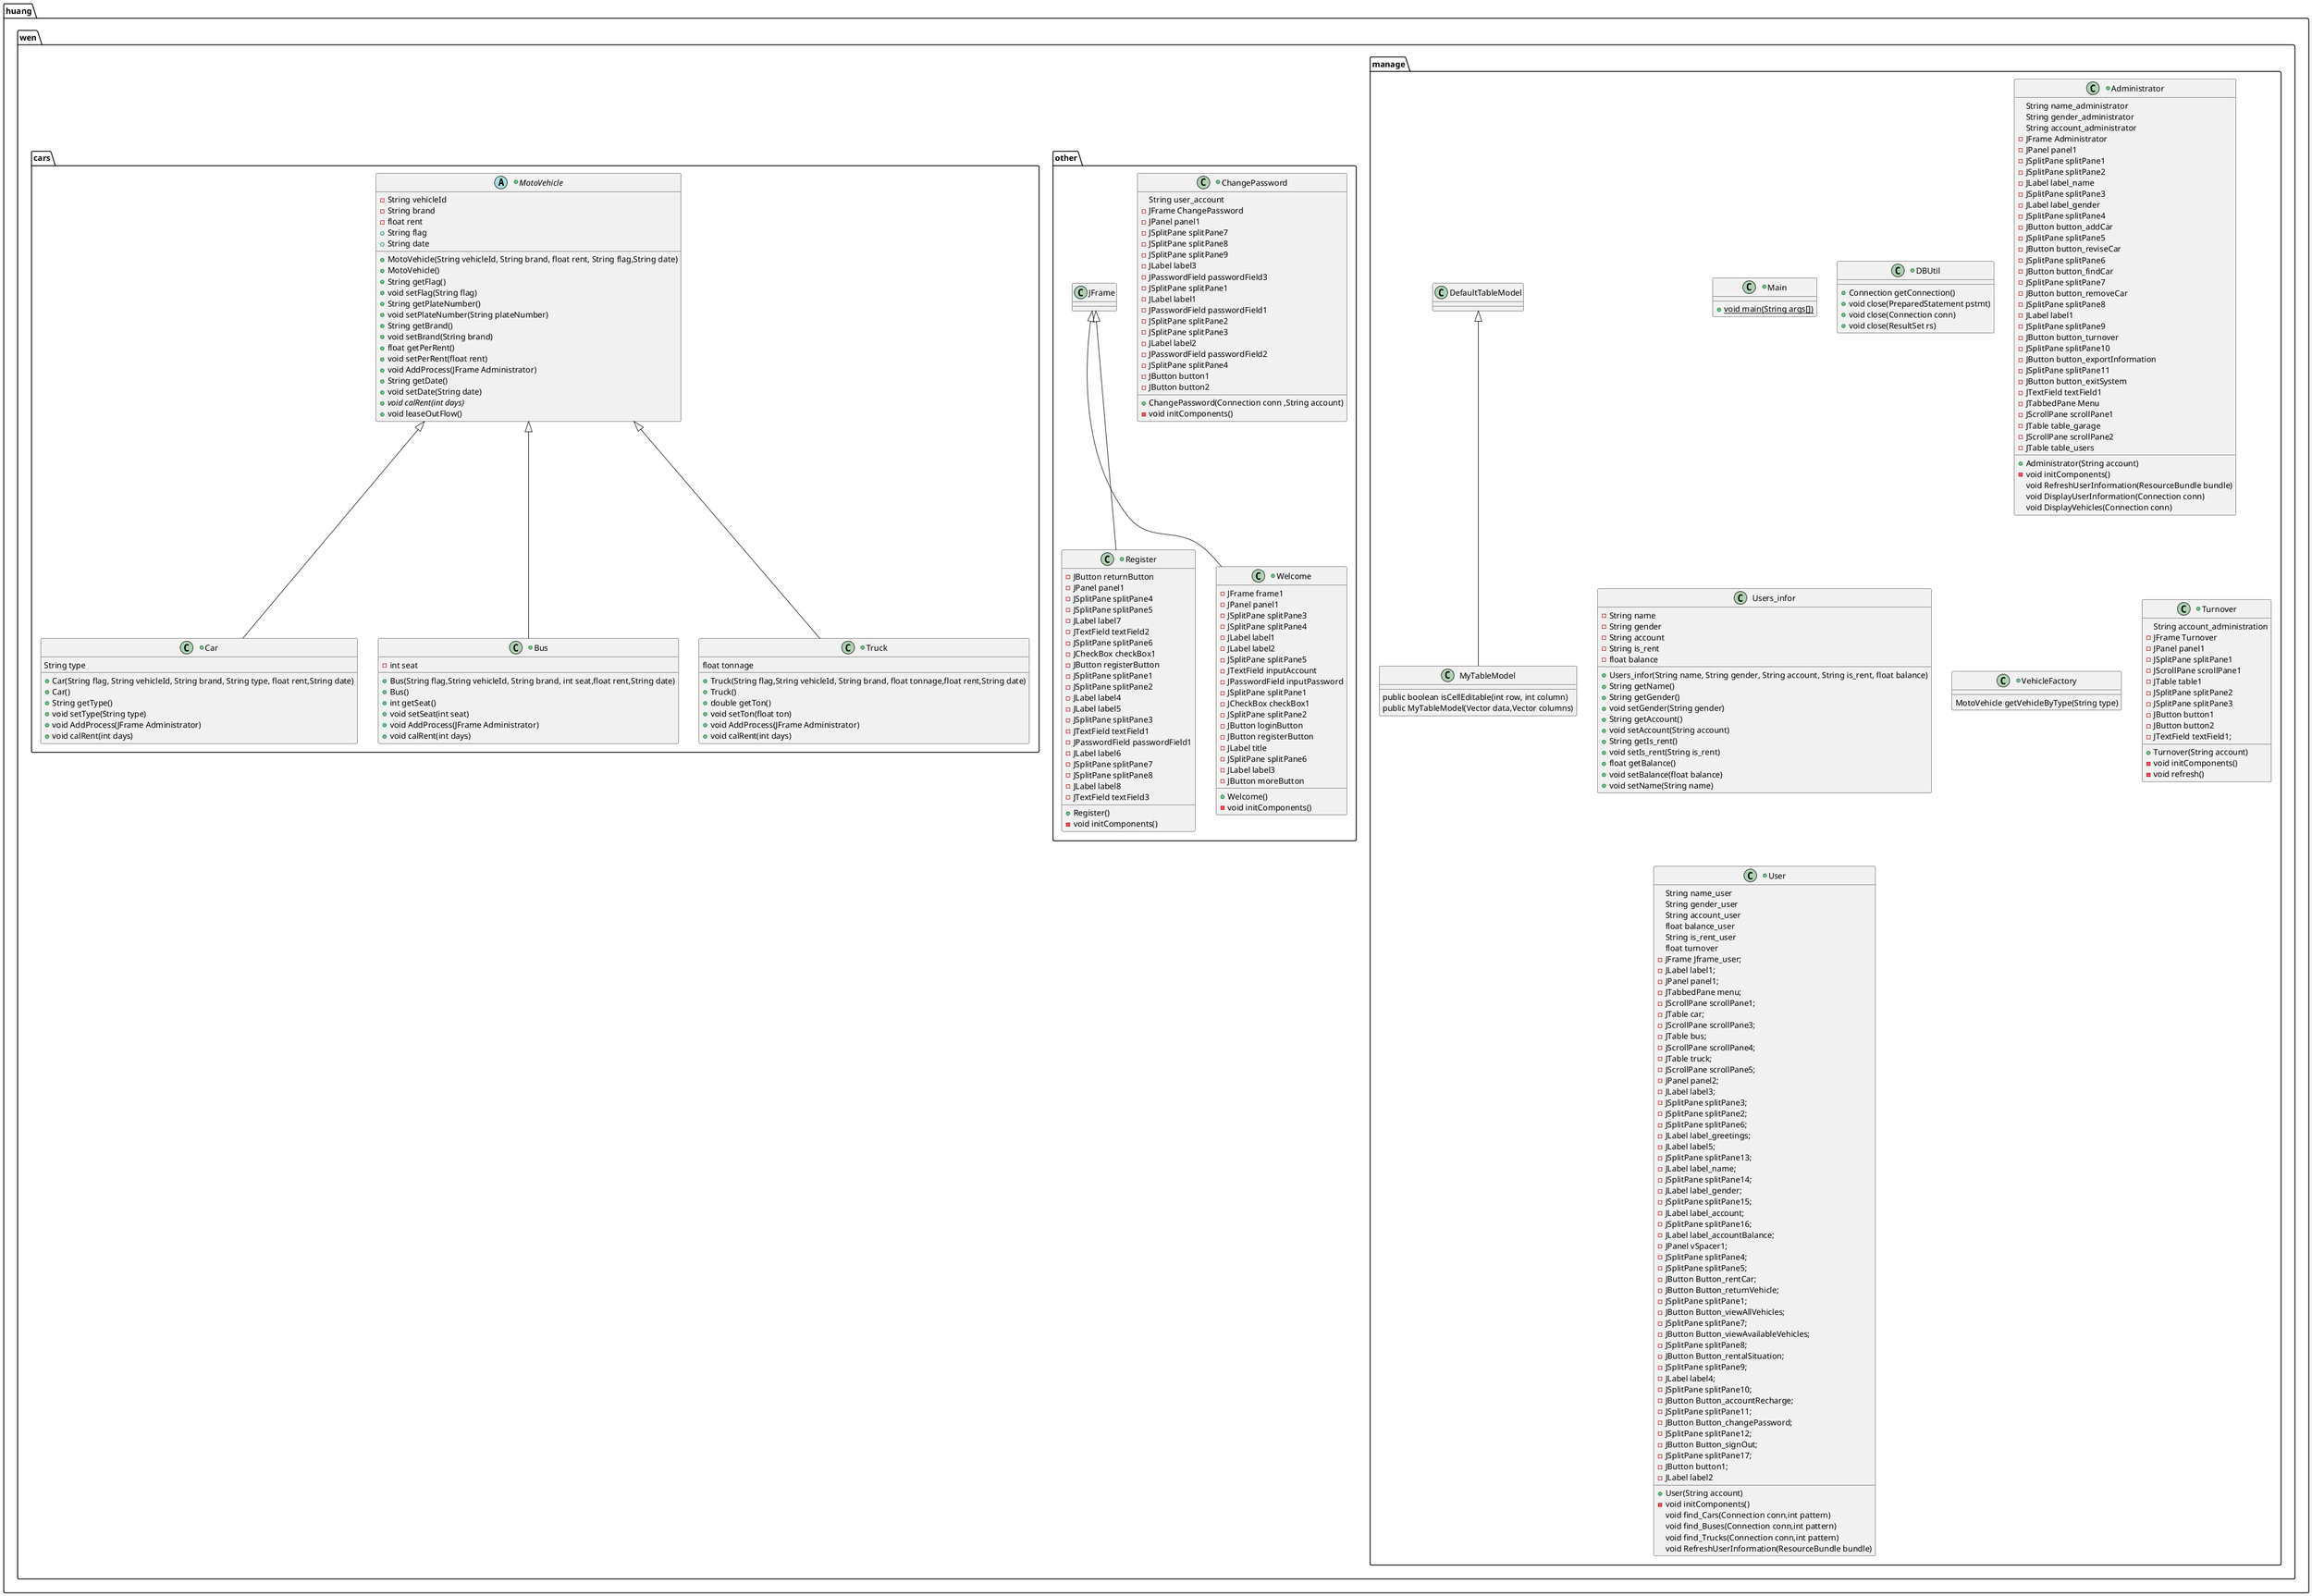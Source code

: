 @startuml
package huang.wen.manage{
    +class Main {
       {static} + void main(String args[])
    }
   +class DBUtil{
        +Connection getConnection()
        +void close(PreparedStatement pstmt)
        +void close(Connection conn)
        +void close(ResultSet rs)
    }
    +class Administrator {
        String name_administrator
        String gender_administrator
        String account_administrator
        -JFrame Administrator
        -JPanel panel1
        -JSplitPane splitPane1
        -JSplitPane splitPane2
        -JLabel label_name
        -JSplitPane splitPane3
        -JLabel label_gender
        -JSplitPane splitPane4
        -JButton button_addCar
        -JSplitPane splitPane5
        -JButton button_reviseCar
        -JSplitPane splitPane6
        -JButton button_findCar
        -JSplitPane splitPane7
        -JButton button_removeCar
        -JSplitPane splitPane8
        -JLabel label1
        -JSplitPane splitPane9
        -JButton button_turnover
        -JSplitPane splitPane10
        -JButton button_exportInformation
        -JSplitPane splitPane11
        -JButton button_exitSystem
        -JTextField textField1
        -JTabbedPane Menu
        -JScrollPane scrollPane1
        -JTable table_garage
        -JScrollPane scrollPane2
        -JTable table_users
        +Administrator(String account)
        -void initComponents()
        void RefreshUserInformation(ResourceBundle bundle)
        void DisplayUserInformation(Connection conn)
        void DisplayVehicles(Connection conn)
    }
    class Users_infor{
        -String name
        -String gender
        -String account
        -String is_rent
        -float balance
        +Users_infor(String name, String gender, String account, String is_rent, float balance)
        +String getName()
        +String getGender()
        +void setGender(String gender)
        +String getAccount()
        +void setAccount(String account)
        +String getIs_rent()
        +void setIs_rent(String is_rent)
        +float getBalance()
        +void setBalance(float balance)
        +void setName(String name)
    }
    +class VehicleFactory {
        MotoVehicle getVehicleByType(String type)
    }
    +class Turnover {
        String account_administration
        -JFrame Turnover
        -JPanel panel1
        -JSplitPane splitPane1
        -JScrollPane scrollPane1
        -JTable table1
        -JSplitPane splitPane2
        -JSplitPane splitPane3
        -JButton button1
        -JButton button2
        -JTextField textField1;
        +Turnover(String account)
        -void initComponents()
        -void refresh()
    }
    +class User {
        String name_user
        String gender_user
        String account_user
        float balance_user
        String is_rent_user
        float turnover
        +User(String account)
        -void initComponents()
        void find_Cars(Connection conn,int pattern)
        void find_Buses(Connection conn,int pattern)
        void find_Trucks(Connection conn,int pattern)
        void RefreshUserInformation(ResourceBundle bundle)
        - JFrame Jframe_user;
        - JLabel label1;
        - JPanel panel1;
        - JTabbedPane menu;
        - JScrollPane scrollPane1;
        - JTable car;
        - JScrollPane scrollPane3;
        - JTable bus;
        - JScrollPane scrollPane4;
        - JTable truck;
        - JScrollPane scrollPane5;
        - JPanel panel2;
        - JLabel label3;
        - JSplitPane splitPane3;
        - JSplitPane splitPane2;
        - JSplitPane splitPane6;
        - JLabel label_greetings;
        - JLabel label5;
        - JSplitPane splitPane13;
        - JLabel label_name;
        - JSplitPane splitPane14;
        - JLabel label_gender;
        - JSplitPane splitPane15;
        - JLabel label_account;
        - JSplitPane splitPane16;
        - JLabel label_accountBalance;
        - JPanel vSpacer1;
        - JSplitPane splitPane4;
        - JSplitPane splitPane5;
        - JButton Button_rentCar;
        - JButton Button_returnVehicle;
        - JSplitPane splitPane1;
        - JButton Button_viewAllVehicles;
        - JSplitPane splitPane7;
        - JButton Button_viewAvailableVehicles;
        - JSplitPane splitPane8;
        - JButton Button_rentalSituation;
        - JSplitPane splitPane9;
        - JLabel label4;
        - JSplitPane splitPane10;
        - JButton Button_accountRecharge;
        - JSplitPane splitPane11;
        - JButton Button_changePassword;
        - JSplitPane splitPane12;
        - JButton Button_signOut;
        -JSplitPane splitPane17;
        -JButton button1;
        -JLabel label2
    }
    class MyTableModel extends DefaultTableModel{
        public boolean isCellEditable(int row, int column)
        public MyTableModel(Vector data,Vector columns)
    }
}


package huang.wen.other{
    +class ChangePassword {
        String user_account
        + ChangePassword(Connection conn ,String account)
        - void initComponents()
        - JFrame ChangePassword
        - JPanel panel1
        - JSplitPane splitPane7
        - JSplitPane splitPane8
        - JSplitPane splitPane9
        - JLabel label3
        - JPasswordField passwordField3
        - JSplitPane splitPane1
        - JLabel label1
        - JPasswordField passwordField1
        - JSplitPane splitPane2
        - JSplitPane splitPane3
        - JLabel label2
        - JPasswordField passwordField2
        - JSplitPane splitPane4
        - JButton button1
        - JButton button2
    }


    +class Register extends JFrame {
        +Register()
        - void initComponents()
        - JButton returnButton
        - JPanel panel1
        - JSplitPane splitPane4
        - JSplitPane splitPane5
        - JLabel label7
        - JTextField textField2
        - JSplitPane splitPane6
        - JCheckBox checkBox1
        - JButton registerButton
        - JSplitPane splitPane1
        - JSplitPane splitPane2
        - JLabel label4
        - JLabel label5
        - JSplitPane splitPane3
        - JTextField textField1
        - JPasswordField passwordField1
        - JLabel label6
        - JSplitPane splitPane7
        - JSplitPane splitPane8
        - JLabel label8
        - JTextField textField3
    }
    +class Welcome extends JFrame {
        +Welcome()
        - void initComponents()
        - JFrame frame1
        - JPanel panel1
        - JSplitPane splitPane3
        - JSplitPane splitPane4
        - JLabel label1
        - JLabel label2
        - JSplitPane splitPane5
        - JTextField inputAccount
        - JPasswordField inputPassword
        - JSplitPane splitPane1
        - JCheckBox checkBox1
        - JSplitPane splitPane2
        - JButton loginButton
        - JButton registerButton
        - JLabel title
        - JSplitPane splitPane6
        - JLabel label3
        - JButton moreButton
    }
}

package huang.wen.cars{
    +abstract class MotoVehicle {
        - String vehicleId
        - String brand
        - float rent
        + String flag
        + String date
        + MotoVehicle(String vehicleId, String brand, float rent, String flag,String date)
        + MotoVehicle()
        + String getFlag()
        + void setFlag(String flag)
        + String getPlateNumber()
        + void setPlateNumber(String plateNumber)
        + String getBrand()
        + void setBrand(String brand)
        + float getPerRent()
        + void setPerRent(float rent)
        + void AddProcess(JFrame Administrator)
        + String getDate()
        + void setDate(String date)
        + {abstract} void calRent(int days)
        + void leaseOutFlow()
    }

    +class Car extends MotoVehicle {
        String type
        + Car(String flag, String vehicleId, String brand, String type, float rent,String date)
        + Car()
        + String getType()
        + void setType(String type)
        + void AddProcess(JFrame Administrator)
        + void calRent(int days)
    }

    +class Bus extends MotoVehicle {
        - int seat
        + Bus(String flag,String vehicleId, String brand, int seat,float rent,String date)
        + Bus()
        + int getSeat()
        + void setSeat(int seat)
        + void AddProcess(JFrame Administrator)
        + void calRent(int days)
    }

   +class Truck extends MotoVehicle {
        float tonnage
        + Truck(String flag,String vehicleId, String brand, float tonnage,float rent,String date)
        + Truck()
        + double getTon()
        + void setTon(float ton)
        + void AddProcess(JFrame Administrator)
        + void calRent(int days)
    }

}

@enduml